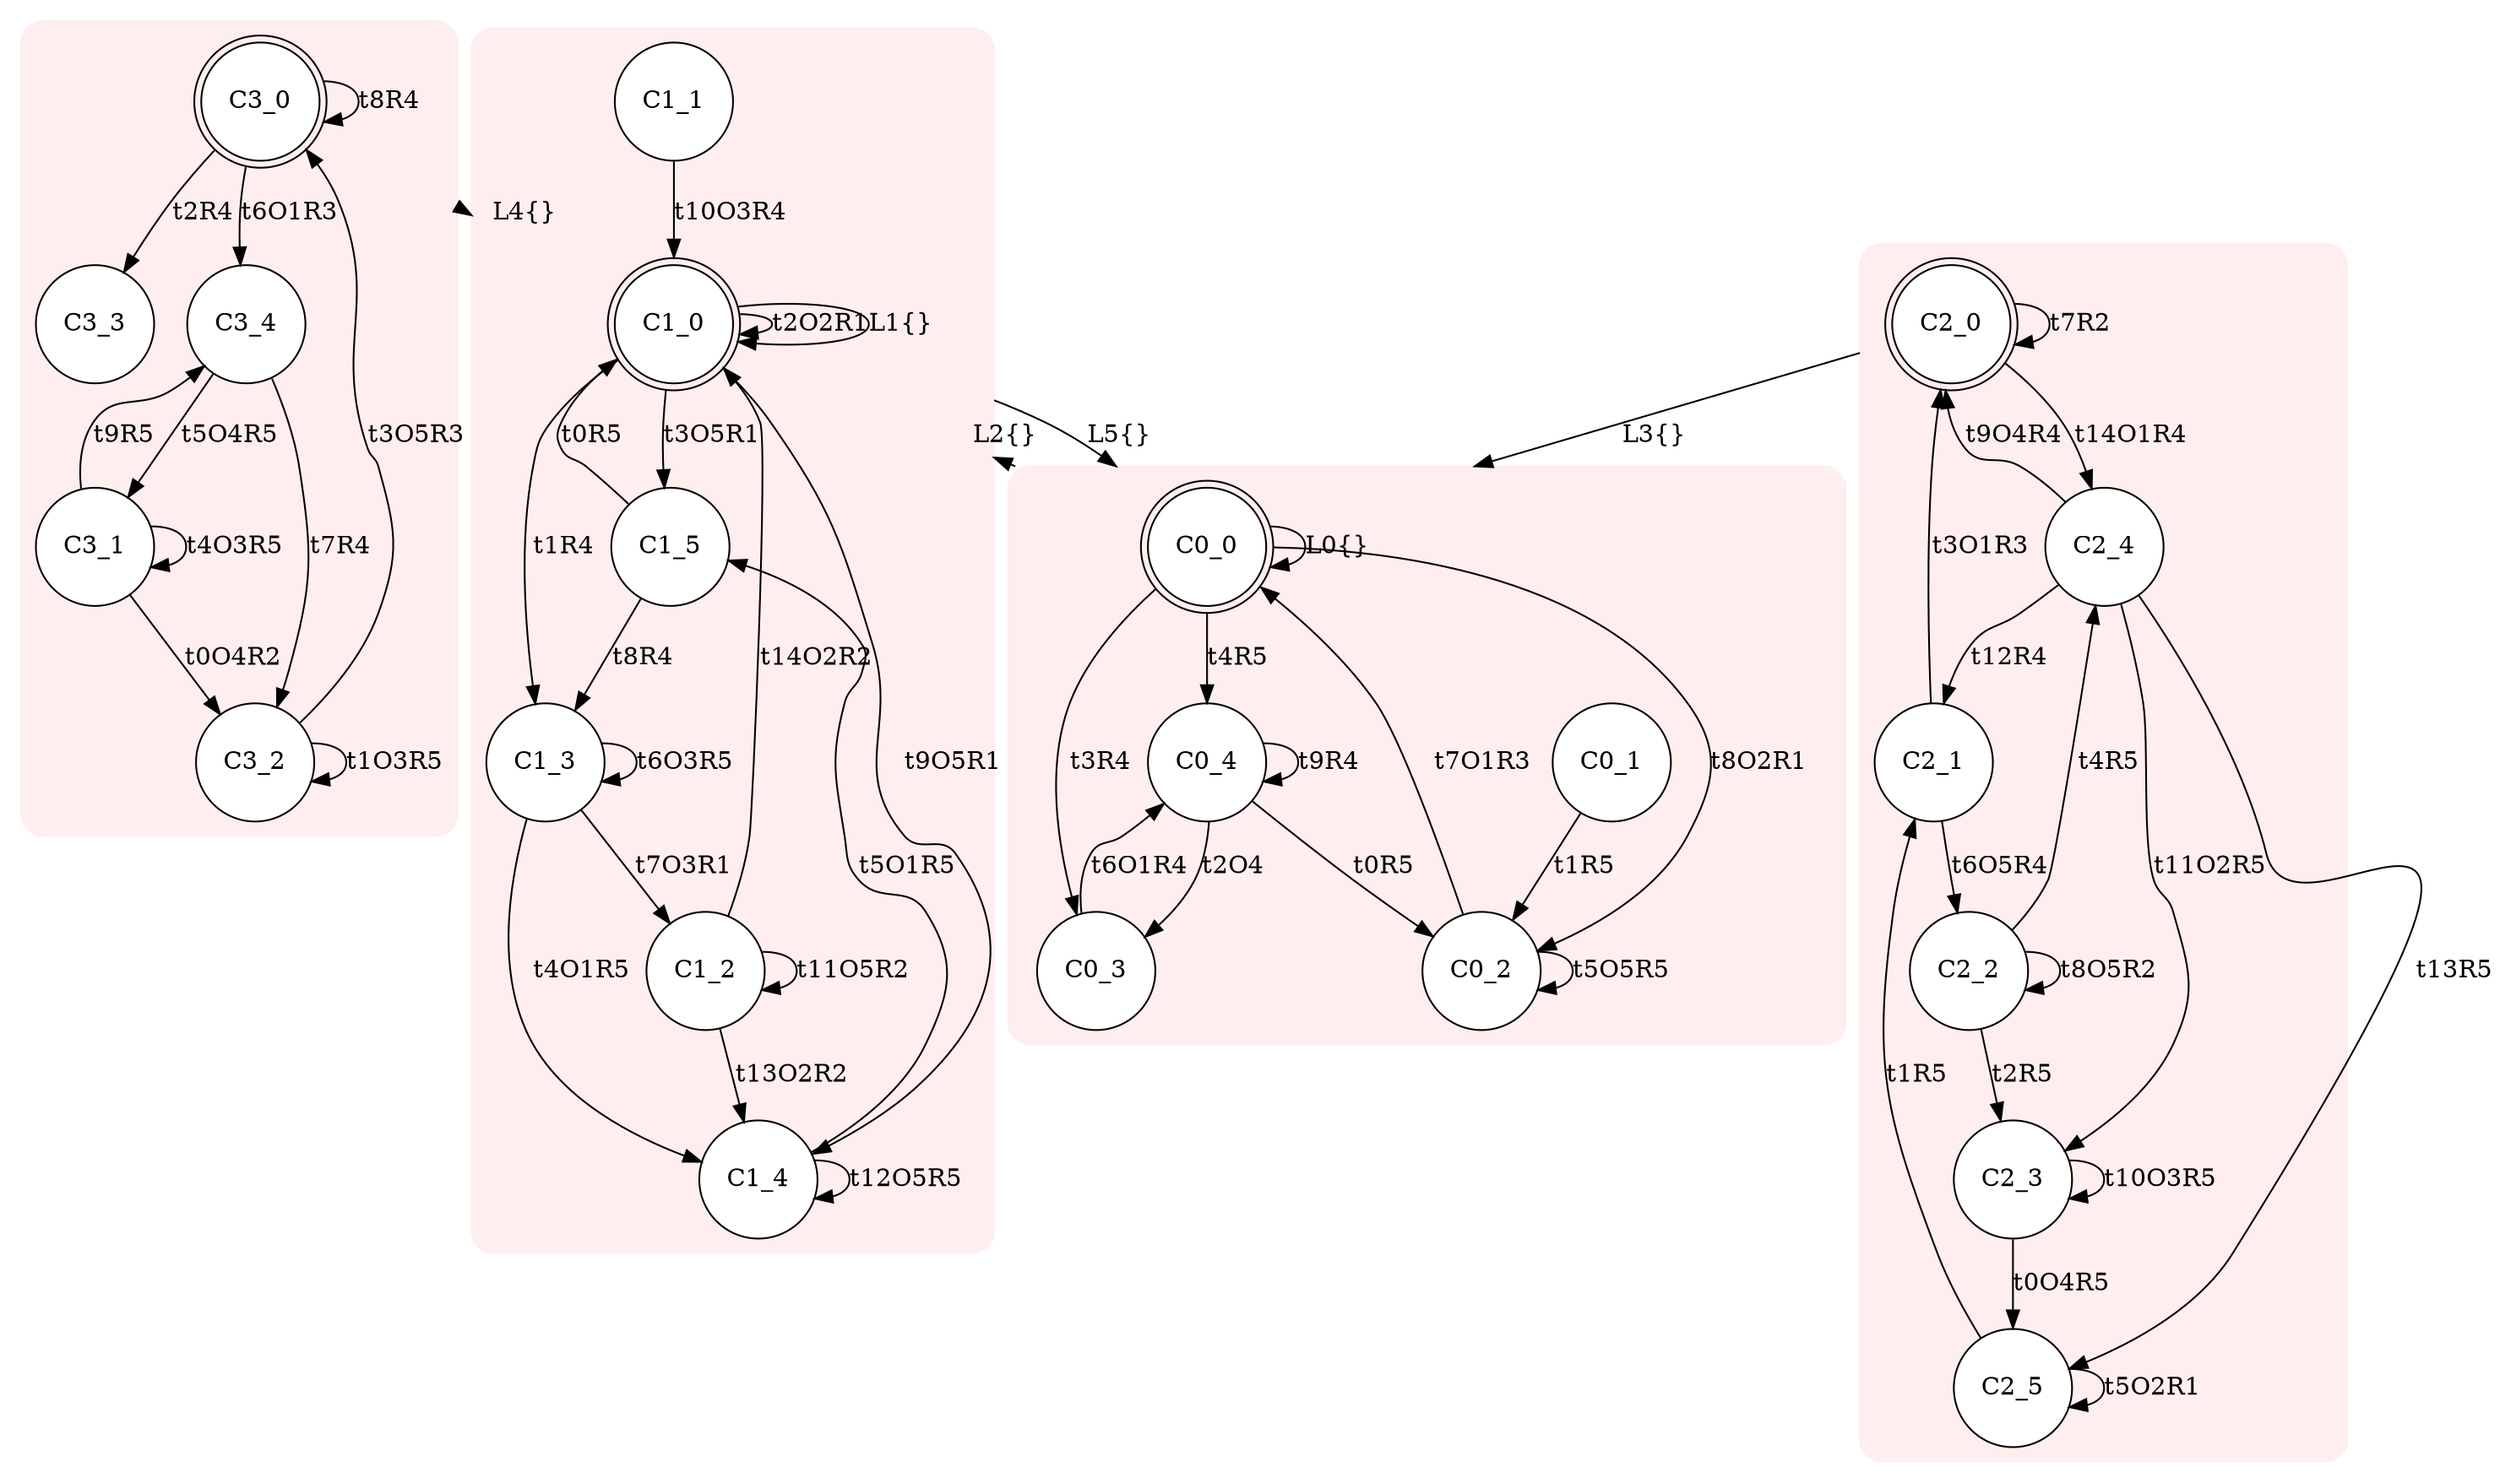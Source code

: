 digraph "gen/Seed1139298772" {
node [style=filled fillcolor=white] compound=true
subgraph cluster0 {
style="rounded,filled" color="#FFEEEE"node [shape=doublecircle]; C0_0;
node [shape=circle];
C0_4 -> C0_2 [label="t0R5"];
C0_1 -> C0_2 [label="t1R5"];
C0_4 -> C0_3 [label="t2O4"];
C0_0 -> C0_3 [label="t3R4"];
C0_0 -> C0_4 [label="t4R5"];
C0_2 -> C0_2 [label="t5O5R5"];
C0_3 -> C0_4 [label="t6O1R4"];
C0_2 -> C0_0 [label="t7O1R3"];
C0_0 -> C0_2 [label="t8O2R1"];
C0_4 -> C0_4 [label="t9R4"];
}
subgraph cluster1 {
style="rounded,filled" color="#FFEEEE"node [shape=doublecircle]; C1_0;
node [shape=circle];
C1_5 -> C1_0 [label="t0R5"];
C1_0 -> C1_3 [label="t1R4"];
C1_0 -> C1_0 [label="t2O2R1"];
C1_0 -> C1_5 [label="t3O5R1"];
C1_3 -> C1_4 [label="t4O1R5"];
C1_4 -> C1_5 [label="t5O1R5"];
C1_3 -> C1_3 [label="t6O3R5"];
C1_3 -> C1_2 [label="t7O3R1"];
C1_5 -> C1_3 [label="t8R4"];
C1_0 -> C1_4 [label="t9O5R1"];
C1_1 -> C1_0 [label="t10O3R4"];
C1_2 -> C1_2 [label="t11O5R2"];
C1_4 -> C1_4 [label="t12O5R5"];
C1_2 -> C1_4 [label="t13O2R2"];
C1_2 -> C1_0 [label="t14O2R2"];
}
subgraph cluster2 {
style="rounded,filled" color="#FFEEEE"node [shape=doublecircle]; C2_0;
node [shape=circle];
C2_3 -> C2_5 [label="t0O4R5"];
C2_5 -> C2_1 [label="t1R5"];
C2_2 -> C2_3 [label="t2R5"];
C2_1 -> C2_0 [label="t3O1R3"];
C2_2 -> C2_4 [label="t4R5"];
C2_5 -> C2_5 [label="t5O2R1"];
C2_1 -> C2_2 [label="t6O5R4"];
C2_0 -> C2_0 [label="t7R2"];
C2_2 -> C2_2 [label="t8O5R2"];
C2_4 -> C2_0 [label="t9O4R4"];
C2_3 -> C2_3 [label="t10O3R5"];
C2_4 -> C2_3 [label="t11O2R5"];
C2_4 -> C2_1 [label="t12R4"];
C2_4 -> C2_5 [label="t13R5"];
C2_0 -> C2_4 [label="t14O1R4"];
}
subgraph cluster3 {
style="rounded,filled" color="#FFEEEE"node [shape=doublecircle]; C3_0;
node [shape=circle];
C3_1 -> C3_2 [label="t0O4R2"];
C3_2 -> C3_2 [label="t1O3R5"];
C3_0 -> C3_3 [label="t2R4"];
C3_2 -> C3_0 [label="t3O5R3"];
C3_1 -> C3_1 [label="t4O3R5"];
C3_4 -> C3_1 [label="t5O4R5"];
C3_0 -> C3_4 [label="t6O1R3"];
C3_4 -> C3_2 [label="t7R4"];
C3_0 -> C3_0 [label="t8R4"];
C3_1 -> C3_4 [label="t9R5"];
}
C0_0 -> C0_0 [label="L0{}"];
C1_0 -> C1_0 [label="L1{}"];
C0_0 -> C1_0 [ltail=cluster0 lhead=cluster1 label="L2{}"];
C2_0 -> C0_0 [ltail=cluster2 lhead=cluster0 label="L3{}"];
C3_0 -> C1_0 [ltail=cluster3 lhead=cluster1 label="L4{}"];
C1_0 -> C0_0 [ltail=cluster1 lhead=cluster0 label="L5{}"];
}
